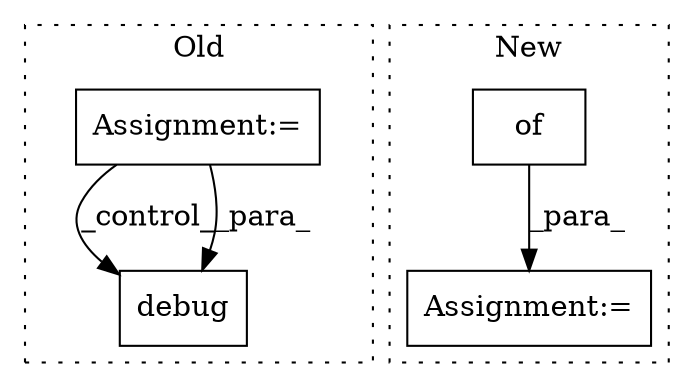 digraph G {
subgraph cluster0 {
1 [label="debug" a="32" s="2111,2203" l="6,1" shape="box"];
4 [label="Assignment:=" a="7" s="1732,1816" l="53,2" shape="box"];
label = "Old";
style="dotted";
}
subgraph cluster1 {
2 [label="of" a="32" s="1268" l="4" shape="box"];
3 [label="Assignment:=" a="7" s="1263" l="1" shape="box"];
label = "New";
style="dotted";
}
2 -> 3 [label="_para_"];
4 -> 1 [label="_control_"];
4 -> 1 [label="_para_"];
}
